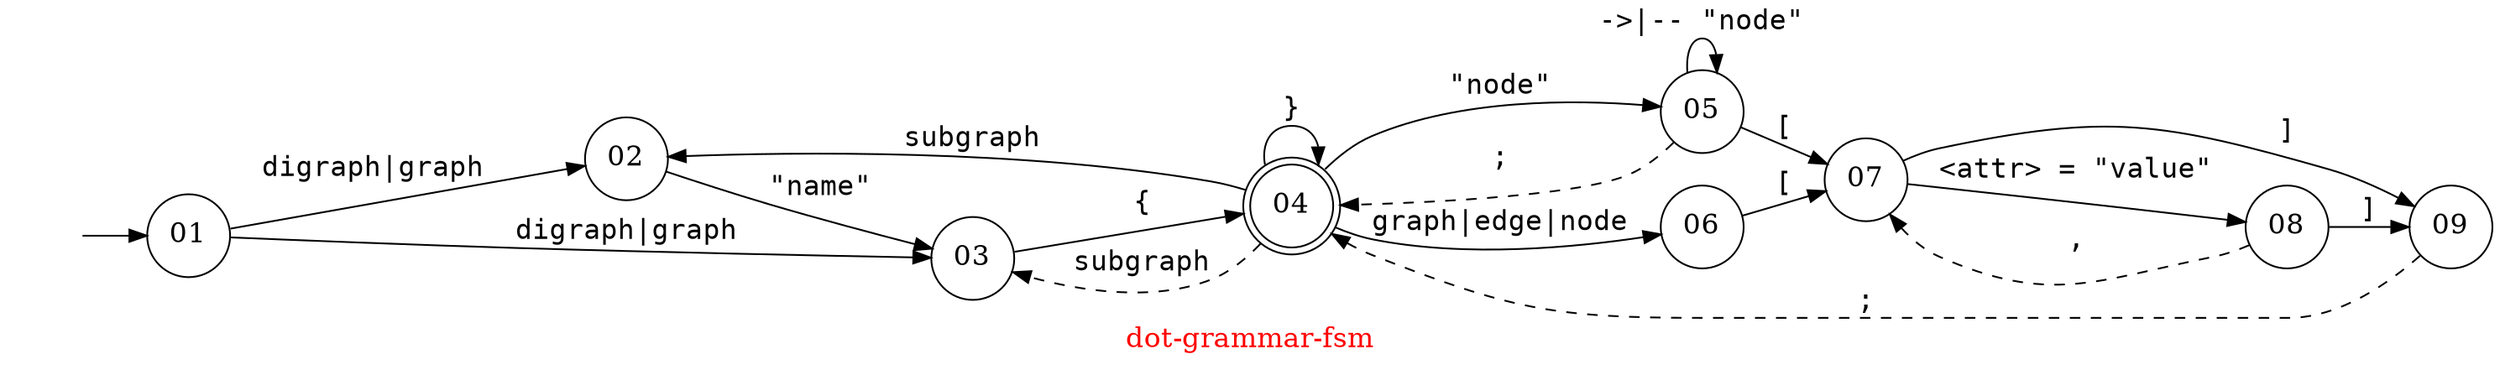 // Copyright (C) 2007 - 2015 Robert Nielsen <robert@dakota.org>
//
// Licensed under the Apache License, Version 2.0 (the "License");
// you may not use this file except in compliance with the License.
// You may obtain a copy of the License at
//
//      http://www.apache.org/licenses/LICENSE-2.0
//
// Unless required by applicable law or agreed to in writing, software
// distributed under the License is distributed on an "AS IS" BASIS,
// WITHOUT WARRANTIES OR CONDITIONS OF ANY KIND, either express or implied.
// See the License for the specific language governing permissions and
// limitations under the License.

digraph "dot-grammar-fsm"
{
  graph [ rankdir = "LR",
          center = true,
          label = "\G",
          fontcolor = red,
          fontsize = 16,
          //size = "7.5,10", page = "8.5,11",
        ];
  node [ shape = circle, width = 0.6, fontsize = 16 ];
  //node [ label = "", width = 0.3 ]; // comment out this line if you want the node names displayed

  // on OS X/darwin it wants Courier-Bold and Courier-Oblique
  edge [ fontname = "Courier", fontsize = 16 ];

  00 [ label = "", style = invis ];
  00 -> 01;
  01 -> 02 [ label = "digraph|graph", weight = 1 ];
  01 -> 03 [ label = "digraph|graph" ];
  02 -> 03 [ label = "\"name\"", weight = 1 ];
  03 -> 04 [ label = "{", weight = 1 ];
  04 -> 02 [ label = "subgraph" ];
  04 -> 03 [ label = "subgraph", style = dashed ];
  04 -> 04 [ label = "}" ];
  04 -> 05 [ label = "\"node\"", weight = 1 ];
  04 -> 06 [ label = "graph|edge|node" ];
  04 [ shape = doublecircle ];
  05 -> 04 [ label = ";", style = dashed ];
  05 -> 05 [ label = "->|-- \"node\"" ];
  05 -> 07 [ label = "[" ];
  06 -> 07 [ label = "[" ];
  07 -> 08 [ label = "<attr> = \"value\"", weight = 1 ];
  07 -> 09 [ label = "]" ];
  08 -> 07 [ label = ",", style = dashed ];
  08 -> 09 [ label = "]", weight = 1 ];
  09 -> 04 [ label = ";", style = dashed ];
}
